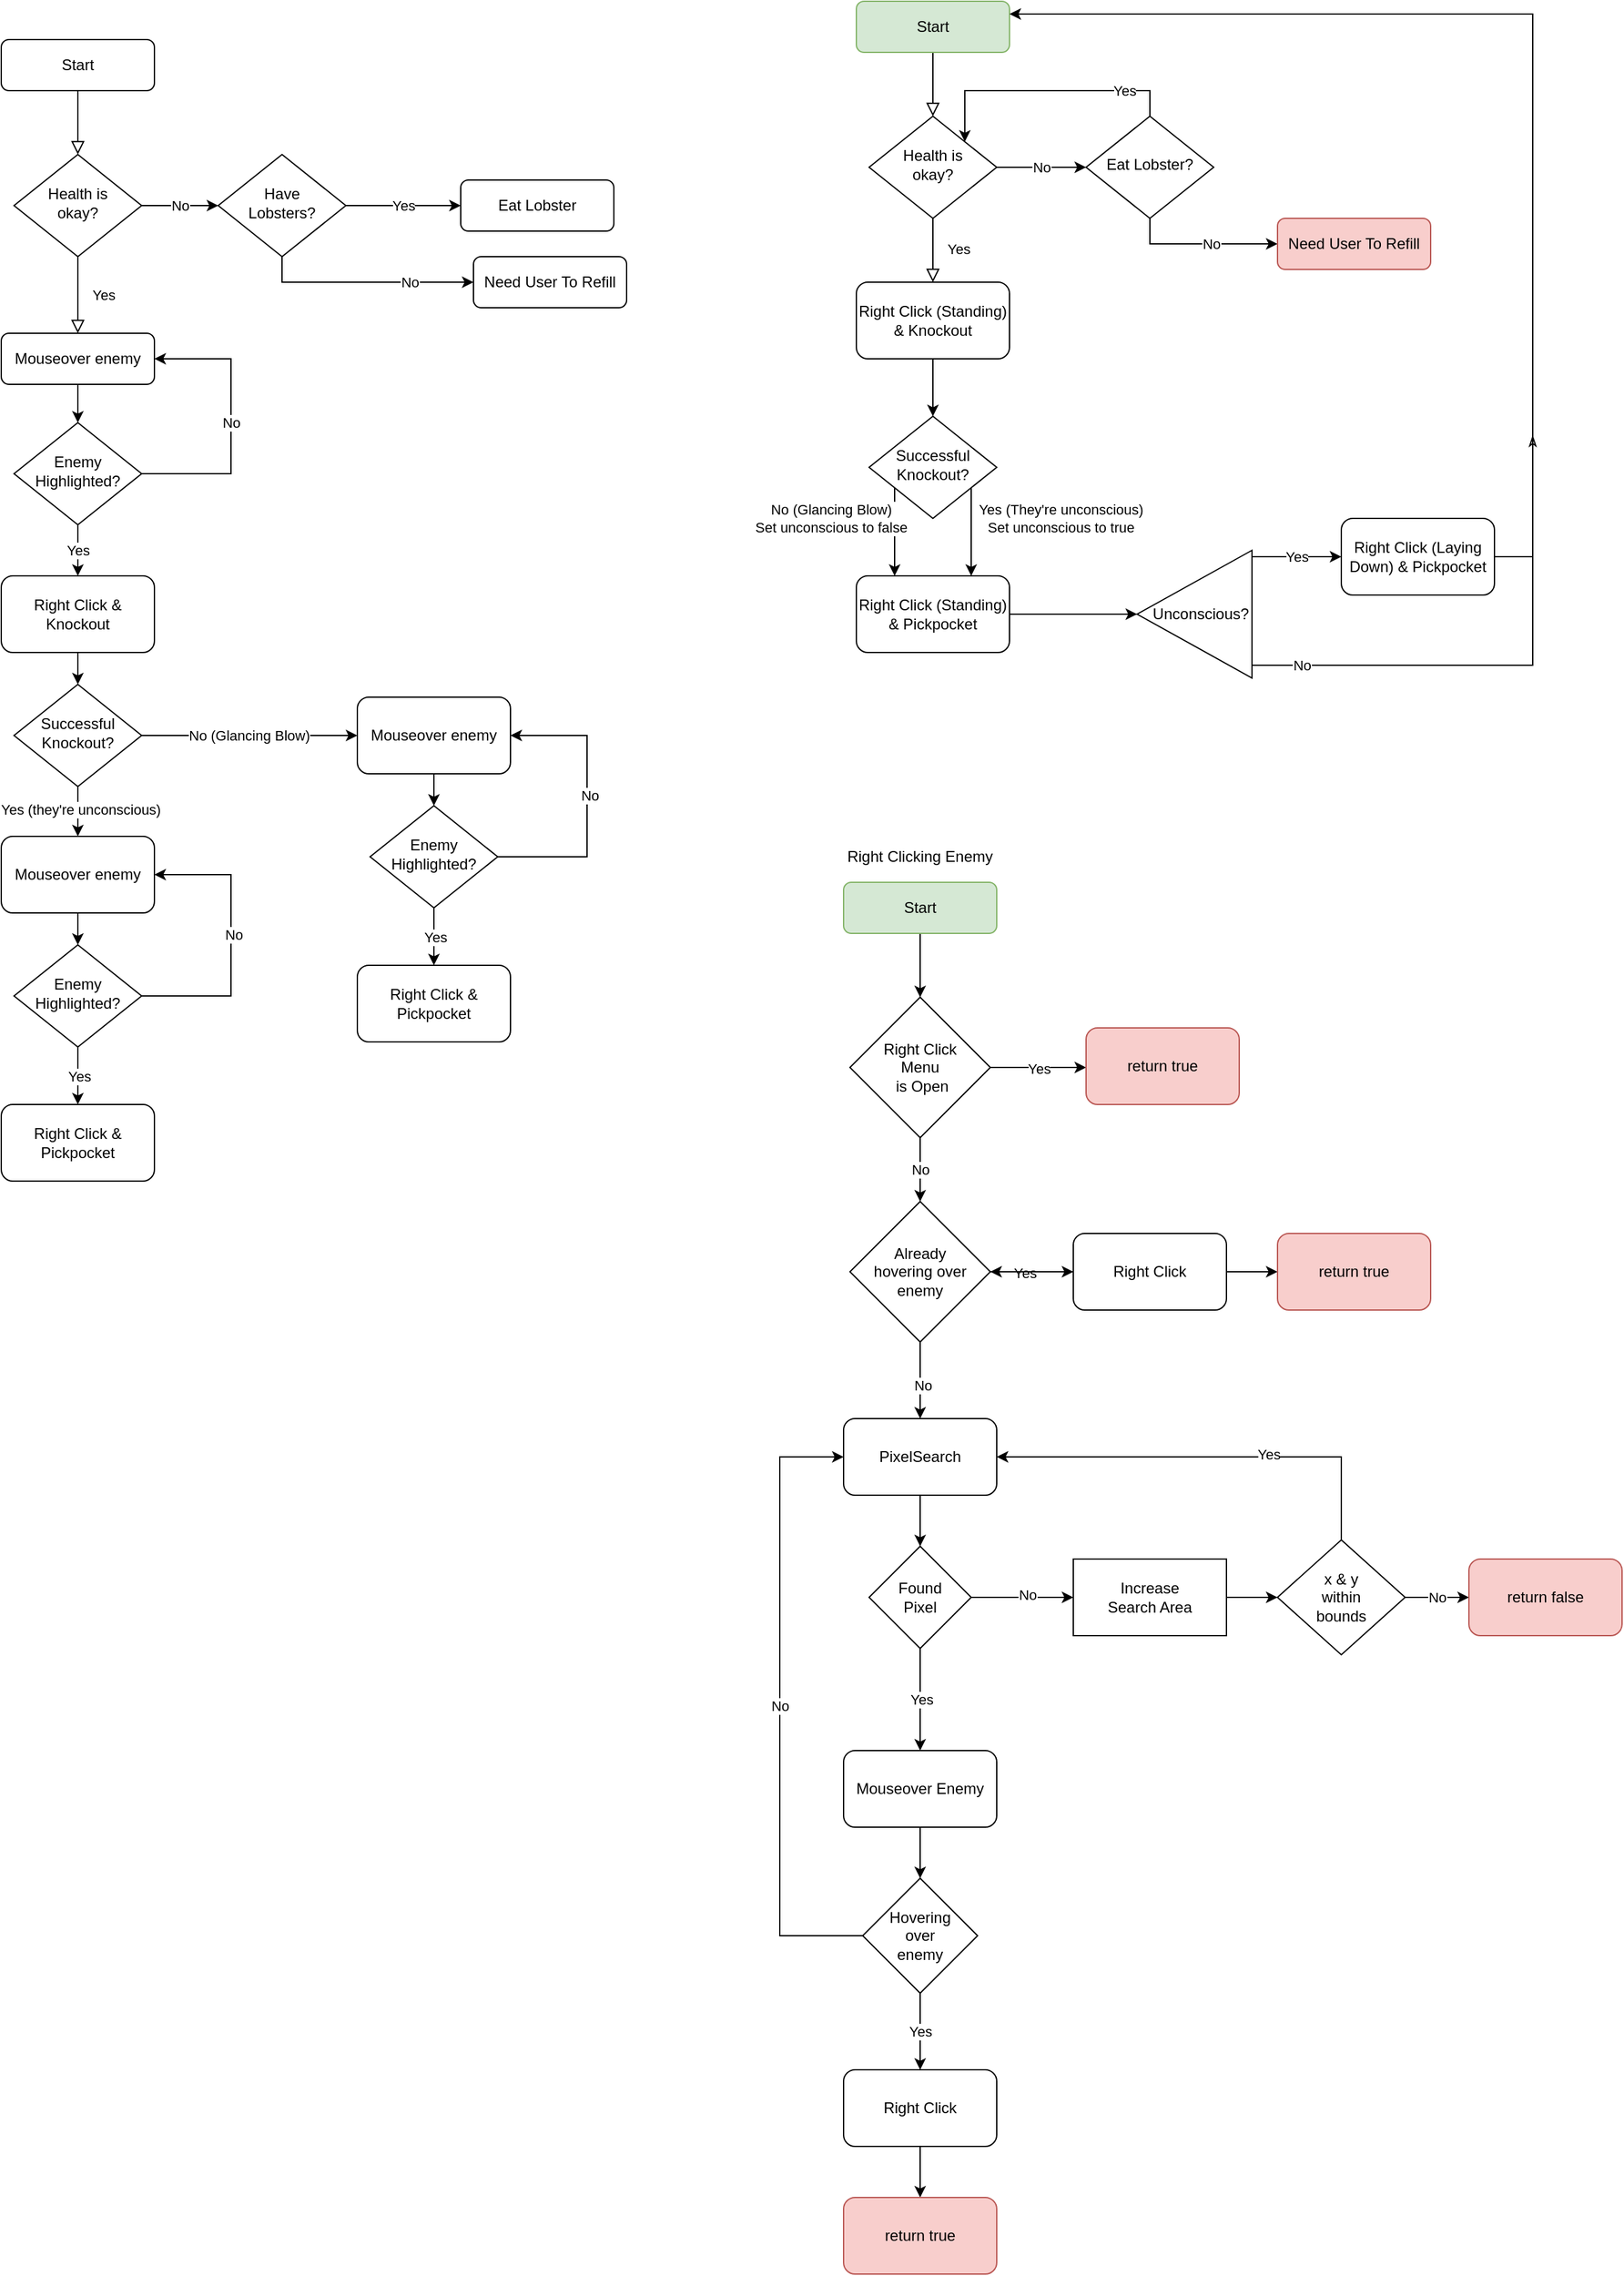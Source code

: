 <mxfile version="21.6.5" type="device">
  <diagram id="C5RBs43oDa-KdzZeNtuy" name="Page-1">
    <mxGraphModel dx="610" dy="468" grid="1" gridSize="10" guides="1" tooltips="1" connect="1" arrows="1" fold="1" page="1" pageScale="1" pageWidth="827" pageHeight="1169" math="0" shadow="0">
      <root>
        <mxCell id="WIyWlLk6GJQsqaUBKTNV-0" />
        <mxCell id="WIyWlLk6GJQsqaUBKTNV-1" parent="WIyWlLk6GJQsqaUBKTNV-0" />
        <mxCell id="WIyWlLk6GJQsqaUBKTNV-2" value="" style="rounded=0;html=1;jettySize=auto;orthogonalLoop=1;fontSize=11;endArrow=block;endFill=0;endSize=8;strokeWidth=1;shadow=0;labelBackgroundColor=none;edgeStyle=orthogonalEdgeStyle;" parent="WIyWlLk6GJQsqaUBKTNV-1" source="WIyWlLk6GJQsqaUBKTNV-3" target="WIyWlLk6GJQsqaUBKTNV-6" edge="1">
          <mxGeometry relative="1" as="geometry" />
        </mxCell>
        <mxCell id="WIyWlLk6GJQsqaUBKTNV-3" value="Start" style="rounded=1;whiteSpace=wrap;html=1;fontSize=12;glass=0;strokeWidth=1;shadow=0;" parent="WIyWlLk6GJQsqaUBKTNV-1" vertex="1">
          <mxGeometry x="160" y="80" width="120" height="40" as="geometry" />
        </mxCell>
        <mxCell id="WIyWlLk6GJQsqaUBKTNV-4" value="Yes" style="rounded=0;html=1;jettySize=auto;orthogonalLoop=1;fontSize=11;endArrow=block;endFill=0;endSize=8;strokeWidth=1;shadow=0;labelBackgroundColor=none;edgeStyle=orthogonalEdgeStyle;" parent="WIyWlLk6GJQsqaUBKTNV-1" source="WIyWlLk6GJQsqaUBKTNV-6" target="0OU8B9zWDfa5xu7DXZj7-6" edge="1">
          <mxGeometry y="20" relative="1" as="geometry">
            <mxPoint as="offset" />
            <mxPoint x="220" y="290" as="targetPoint" />
          </mxGeometry>
        </mxCell>
        <mxCell id="0OU8B9zWDfa5xu7DXZj7-1" value="No" style="edgeStyle=orthogonalEdgeStyle;rounded=0;orthogonalLoop=1;jettySize=auto;html=1;entryX=0;entryY=0.5;entryDx=0;entryDy=0;" edge="1" parent="WIyWlLk6GJQsqaUBKTNV-1" source="WIyWlLk6GJQsqaUBKTNV-6" target="0OU8B9zWDfa5xu7DXZj7-0">
          <mxGeometry relative="1" as="geometry" />
        </mxCell>
        <mxCell id="WIyWlLk6GJQsqaUBKTNV-6" value="Health is&lt;br&gt;okay?" style="rhombus;whiteSpace=wrap;html=1;shadow=0;fontFamily=Helvetica;fontSize=12;align=center;strokeWidth=1;spacing=6;spacingTop=-4;" parent="WIyWlLk6GJQsqaUBKTNV-1" vertex="1">
          <mxGeometry x="170" y="170" width="100" height="80" as="geometry" />
        </mxCell>
        <mxCell id="WIyWlLk6GJQsqaUBKTNV-7" value="Eat Lobster" style="rounded=1;whiteSpace=wrap;html=1;fontSize=12;glass=0;strokeWidth=1;shadow=0;" parent="WIyWlLk6GJQsqaUBKTNV-1" vertex="1">
          <mxGeometry x="520" y="190" width="120" height="40" as="geometry" />
        </mxCell>
        <mxCell id="0OU8B9zWDfa5xu7DXZj7-2" value="Yes" style="edgeStyle=orthogonalEdgeStyle;rounded=0;orthogonalLoop=1;jettySize=auto;html=1;" edge="1" parent="WIyWlLk6GJQsqaUBKTNV-1" source="0OU8B9zWDfa5xu7DXZj7-0" target="WIyWlLk6GJQsqaUBKTNV-7">
          <mxGeometry relative="1" as="geometry">
            <Array as="points" />
          </mxGeometry>
        </mxCell>
        <mxCell id="0OU8B9zWDfa5xu7DXZj7-3" style="edgeStyle=orthogonalEdgeStyle;rounded=0;orthogonalLoop=1;jettySize=auto;html=1;exitX=0.5;exitY=1;exitDx=0;exitDy=0;" edge="1" parent="WIyWlLk6GJQsqaUBKTNV-1" source="0OU8B9zWDfa5xu7DXZj7-0" target="0OU8B9zWDfa5xu7DXZj7-4">
          <mxGeometry relative="1" as="geometry">
            <mxPoint x="510" y="290" as="targetPoint" />
            <Array as="points">
              <mxPoint x="380" y="270" />
            </Array>
          </mxGeometry>
        </mxCell>
        <mxCell id="0OU8B9zWDfa5xu7DXZj7-5" value="No" style="edgeLabel;html=1;align=center;verticalAlign=middle;resizable=0;points=[];" vertex="1" connectable="0" parent="0OU8B9zWDfa5xu7DXZj7-3">
          <mxGeometry x="0.245" y="-2" relative="1" as="geometry">
            <mxPoint x="14" y="-2" as="offset" />
          </mxGeometry>
        </mxCell>
        <mxCell id="0OU8B9zWDfa5xu7DXZj7-0" value="Have&lt;br&gt;Lobsters?" style="rhombus;whiteSpace=wrap;html=1;shadow=0;fontFamily=Helvetica;fontSize=12;align=center;strokeWidth=1;spacing=6;spacingTop=-4;" vertex="1" parent="WIyWlLk6GJQsqaUBKTNV-1">
          <mxGeometry x="330" y="170" width="100" height="80" as="geometry" />
        </mxCell>
        <mxCell id="0OU8B9zWDfa5xu7DXZj7-4" value="Need User To Refill" style="rounded=1;whiteSpace=wrap;html=1;fontSize=12;glass=0;strokeWidth=1;shadow=0;" vertex="1" parent="WIyWlLk6GJQsqaUBKTNV-1">
          <mxGeometry x="530" y="250" width="120" height="40" as="geometry" />
        </mxCell>
        <mxCell id="0OU8B9zWDfa5xu7DXZj7-7" style="edgeStyle=orthogonalEdgeStyle;rounded=0;orthogonalLoop=1;jettySize=auto;html=1;exitX=0.5;exitY=1;exitDx=0;exitDy=0;" edge="1" parent="WIyWlLk6GJQsqaUBKTNV-1" source="0OU8B9zWDfa5xu7DXZj7-6">
          <mxGeometry relative="1" as="geometry">
            <mxPoint x="220" y="380" as="targetPoint" />
          </mxGeometry>
        </mxCell>
        <mxCell id="0OU8B9zWDfa5xu7DXZj7-6" value="Mouseover enemy" style="rounded=1;whiteSpace=wrap;html=1;fontSize=12;glass=0;strokeWidth=1;shadow=0;" vertex="1" parent="WIyWlLk6GJQsqaUBKTNV-1">
          <mxGeometry x="160" y="310" width="120" height="40" as="geometry" />
        </mxCell>
        <mxCell id="0OU8B9zWDfa5xu7DXZj7-10" value="No" style="edgeStyle=orthogonalEdgeStyle;rounded=0;orthogonalLoop=1;jettySize=auto;html=1;entryX=1;entryY=0.5;entryDx=0;entryDy=0;" edge="1" parent="WIyWlLk6GJQsqaUBKTNV-1" source="0OU8B9zWDfa5xu7DXZj7-8" target="0OU8B9zWDfa5xu7DXZj7-6">
          <mxGeometry relative="1" as="geometry">
            <mxPoint x="330" y="420" as="targetPoint" />
            <Array as="points">
              <mxPoint x="340" y="420" />
              <mxPoint x="340" y="330" />
            </Array>
          </mxGeometry>
        </mxCell>
        <mxCell id="0OU8B9zWDfa5xu7DXZj7-11" value="Yes" style="edgeStyle=orthogonalEdgeStyle;rounded=0;orthogonalLoop=1;jettySize=auto;html=1;exitX=0.5;exitY=1;exitDx=0;exitDy=0;" edge="1" parent="WIyWlLk6GJQsqaUBKTNV-1" source="0OU8B9zWDfa5xu7DXZj7-8" target="0OU8B9zWDfa5xu7DXZj7-12">
          <mxGeometry relative="1" as="geometry">
            <mxPoint x="220" y="500" as="targetPoint" />
          </mxGeometry>
        </mxCell>
        <mxCell id="0OU8B9zWDfa5xu7DXZj7-8" value="Enemy Highlighted?" style="rhombus;whiteSpace=wrap;html=1;shadow=0;fontFamily=Helvetica;fontSize=12;align=center;strokeWidth=1;spacing=6;spacingTop=-4;" vertex="1" parent="WIyWlLk6GJQsqaUBKTNV-1">
          <mxGeometry x="170" y="380" width="100" height="80" as="geometry" />
        </mxCell>
        <mxCell id="0OU8B9zWDfa5xu7DXZj7-13" value="" style="edgeStyle=orthogonalEdgeStyle;rounded=0;orthogonalLoop=1;jettySize=auto;html=1;" edge="1" parent="WIyWlLk6GJQsqaUBKTNV-1" source="0OU8B9zWDfa5xu7DXZj7-12" target="0OU8B9zWDfa5xu7DXZj7-31">
          <mxGeometry relative="1" as="geometry">
            <mxPoint x="220" y="630" as="targetPoint" />
          </mxGeometry>
        </mxCell>
        <mxCell id="0OU8B9zWDfa5xu7DXZj7-14" style="edgeStyle=orthogonalEdgeStyle;rounded=0;orthogonalLoop=1;jettySize=auto;html=1;" edge="1" parent="WIyWlLk6GJQsqaUBKTNV-1" source="0OU8B9zWDfa5xu7DXZj7-31" target="0OU8B9zWDfa5xu7DXZj7-16">
          <mxGeometry relative="1" as="geometry">
            <mxPoint x="440" y="530" as="targetPoint" />
          </mxGeometry>
        </mxCell>
        <mxCell id="0OU8B9zWDfa5xu7DXZj7-15" value="No (Glancing Blow)" style="edgeLabel;html=1;align=center;verticalAlign=middle;resizable=0;points=[];" vertex="1" connectable="0" parent="0OU8B9zWDfa5xu7DXZj7-14">
          <mxGeometry x="-0.114" relative="1" as="geometry">
            <mxPoint x="9" as="offset" />
          </mxGeometry>
        </mxCell>
        <mxCell id="0OU8B9zWDfa5xu7DXZj7-12" value="Right Click &amp;amp; Knockout" style="rounded=1;whiteSpace=wrap;html=1;" vertex="1" parent="WIyWlLk6GJQsqaUBKTNV-1">
          <mxGeometry x="160" y="500" width="120" height="60" as="geometry" />
        </mxCell>
        <mxCell id="0OU8B9zWDfa5xu7DXZj7-19" value="" style="edgeStyle=orthogonalEdgeStyle;rounded=0;orthogonalLoop=1;jettySize=auto;html=1;" edge="1" parent="WIyWlLk6GJQsqaUBKTNV-1" source="0OU8B9zWDfa5xu7DXZj7-16" target="0OU8B9zWDfa5xu7DXZj7-18">
          <mxGeometry relative="1" as="geometry" />
        </mxCell>
        <mxCell id="0OU8B9zWDfa5xu7DXZj7-16" value="Mouseover enemy" style="rounded=1;whiteSpace=wrap;html=1;" vertex="1" parent="WIyWlLk6GJQsqaUBKTNV-1">
          <mxGeometry x="439" y="595" width="120" height="60" as="geometry" />
        </mxCell>
        <mxCell id="0OU8B9zWDfa5xu7DXZj7-20" style="edgeStyle=orthogonalEdgeStyle;rounded=0;orthogonalLoop=1;jettySize=auto;html=1;entryX=1;entryY=0.5;entryDx=0;entryDy=0;" edge="1" parent="WIyWlLk6GJQsqaUBKTNV-1" source="0OU8B9zWDfa5xu7DXZj7-18" target="0OU8B9zWDfa5xu7DXZj7-16">
          <mxGeometry relative="1" as="geometry">
            <Array as="points">
              <mxPoint x="619" y="720" />
              <mxPoint x="619" y="625" />
            </Array>
          </mxGeometry>
        </mxCell>
        <mxCell id="0OU8B9zWDfa5xu7DXZj7-21" value="No" style="edgeLabel;html=1;align=center;verticalAlign=middle;resizable=0;points=[];" vertex="1" connectable="0" parent="0OU8B9zWDfa5xu7DXZj7-20">
          <mxGeometry x="0.051" y="-2" relative="1" as="geometry">
            <mxPoint as="offset" />
          </mxGeometry>
        </mxCell>
        <mxCell id="0OU8B9zWDfa5xu7DXZj7-22" value="Yes" style="edgeStyle=orthogonalEdgeStyle;rounded=0;orthogonalLoop=1;jettySize=auto;html=1;" edge="1" parent="WIyWlLk6GJQsqaUBKTNV-1" source="0OU8B9zWDfa5xu7DXZj7-18">
          <mxGeometry relative="1" as="geometry">
            <mxPoint x="499" y="805" as="targetPoint" />
          </mxGeometry>
        </mxCell>
        <mxCell id="0OU8B9zWDfa5xu7DXZj7-18" value="Enemy Highlighted?" style="rhombus;whiteSpace=wrap;html=1;shadow=0;fontFamily=Helvetica;fontSize=12;align=center;strokeWidth=1;spacing=6;spacingTop=-4;" vertex="1" parent="WIyWlLk6GJQsqaUBKTNV-1">
          <mxGeometry x="449" y="680" width="100" height="80" as="geometry" />
        </mxCell>
        <mxCell id="0OU8B9zWDfa5xu7DXZj7-23" value="Right Click &amp;amp; Pickpocket" style="rounded=1;whiteSpace=wrap;html=1;" vertex="1" parent="WIyWlLk6GJQsqaUBKTNV-1">
          <mxGeometry x="439" y="805" width="120" height="60" as="geometry" />
        </mxCell>
        <mxCell id="0OU8B9zWDfa5xu7DXZj7-24" value="" style="edgeStyle=orthogonalEdgeStyle;rounded=0;orthogonalLoop=1;jettySize=auto;html=1;" edge="1" parent="WIyWlLk6GJQsqaUBKTNV-1" source="0OU8B9zWDfa5xu7DXZj7-25" target="0OU8B9zWDfa5xu7DXZj7-29">
          <mxGeometry relative="1" as="geometry" />
        </mxCell>
        <mxCell id="0OU8B9zWDfa5xu7DXZj7-25" value="Mouseover enemy" style="rounded=1;whiteSpace=wrap;html=1;" vertex="1" parent="WIyWlLk6GJQsqaUBKTNV-1">
          <mxGeometry x="160" y="704" width="120" height="60" as="geometry" />
        </mxCell>
        <mxCell id="0OU8B9zWDfa5xu7DXZj7-26" style="edgeStyle=orthogonalEdgeStyle;rounded=0;orthogonalLoop=1;jettySize=auto;html=1;entryX=1;entryY=0.5;entryDx=0;entryDy=0;" edge="1" parent="WIyWlLk6GJQsqaUBKTNV-1" source="0OU8B9zWDfa5xu7DXZj7-29" target="0OU8B9zWDfa5xu7DXZj7-25">
          <mxGeometry relative="1" as="geometry">
            <Array as="points">
              <mxPoint x="340" y="829" />
              <mxPoint x="340" y="734" />
            </Array>
          </mxGeometry>
        </mxCell>
        <mxCell id="0OU8B9zWDfa5xu7DXZj7-27" value="No" style="edgeLabel;html=1;align=center;verticalAlign=middle;resizable=0;points=[];" vertex="1" connectable="0" parent="0OU8B9zWDfa5xu7DXZj7-26">
          <mxGeometry x="0.051" y="-2" relative="1" as="geometry">
            <mxPoint as="offset" />
          </mxGeometry>
        </mxCell>
        <mxCell id="0OU8B9zWDfa5xu7DXZj7-28" value="Yes" style="edgeStyle=orthogonalEdgeStyle;rounded=0;orthogonalLoop=1;jettySize=auto;html=1;" edge="1" parent="WIyWlLk6GJQsqaUBKTNV-1" source="0OU8B9zWDfa5xu7DXZj7-29">
          <mxGeometry relative="1" as="geometry">
            <mxPoint x="220" y="914" as="targetPoint" />
          </mxGeometry>
        </mxCell>
        <mxCell id="0OU8B9zWDfa5xu7DXZj7-29" value="Enemy Highlighted?" style="rhombus;whiteSpace=wrap;html=1;shadow=0;fontFamily=Helvetica;fontSize=12;align=center;strokeWidth=1;spacing=6;spacingTop=-4;" vertex="1" parent="WIyWlLk6GJQsqaUBKTNV-1">
          <mxGeometry x="170" y="789" width="100" height="80" as="geometry" />
        </mxCell>
        <mxCell id="0OU8B9zWDfa5xu7DXZj7-30" value="Right Click &amp;amp; Pickpocket" style="rounded=1;whiteSpace=wrap;html=1;" vertex="1" parent="WIyWlLk6GJQsqaUBKTNV-1">
          <mxGeometry x="160" y="914" width="120" height="60" as="geometry" />
        </mxCell>
        <mxCell id="0OU8B9zWDfa5xu7DXZj7-32" style="edgeStyle=orthogonalEdgeStyle;rounded=0;orthogonalLoop=1;jettySize=auto;html=1;" edge="1" parent="WIyWlLk6GJQsqaUBKTNV-1" source="0OU8B9zWDfa5xu7DXZj7-31" target="0OU8B9zWDfa5xu7DXZj7-25">
          <mxGeometry relative="1" as="geometry">
            <mxPoint x="220" y="700" as="targetPoint" />
          </mxGeometry>
        </mxCell>
        <mxCell id="0OU8B9zWDfa5xu7DXZj7-33" value="Yes (they&#39;re unconscious)" style="edgeLabel;html=1;align=center;verticalAlign=middle;resizable=0;points=[];" vertex="1" connectable="0" parent="0OU8B9zWDfa5xu7DXZj7-32">
          <mxGeometry x="-0.112" y="2" relative="1" as="geometry">
            <mxPoint as="offset" />
          </mxGeometry>
        </mxCell>
        <mxCell id="0OU8B9zWDfa5xu7DXZj7-31" value="Successful Knockout?" style="rhombus;whiteSpace=wrap;html=1;shadow=0;fontFamily=Helvetica;fontSize=12;align=center;strokeWidth=1;spacing=6;spacingTop=-4;" vertex="1" parent="WIyWlLk6GJQsqaUBKTNV-1">
          <mxGeometry x="170" y="585" width="100" height="80" as="geometry" />
        </mxCell>
        <mxCell id="0OU8B9zWDfa5xu7DXZj7-34" value="" style="rounded=0;html=1;jettySize=auto;orthogonalLoop=1;fontSize=11;endArrow=block;endFill=0;endSize=8;strokeWidth=1;shadow=0;labelBackgroundColor=none;edgeStyle=orthogonalEdgeStyle;" edge="1" parent="WIyWlLk6GJQsqaUBKTNV-1" source="0OU8B9zWDfa5xu7DXZj7-35" target="0OU8B9zWDfa5xu7DXZj7-38">
          <mxGeometry relative="1" as="geometry" />
        </mxCell>
        <mxCell id="0OU8B9zWDfa5xu7DXZj7-35" value="Start" style="rounded=1;whiteSpace=wrap;html=1;fontSize=12;glass=0;strokeWidth=1;shadow=0;fillColor=#d5e8d4;strokeColor=#82b366;" vertex="1" parent="WIyWlLk6GJQsqaUBKTNV-1">
          <mxGeometry x="830" y="50" width="120" height="40" as="geometry" />
        </mxCell>
        <mxCell id="0OU8B9zWDfa5xu7DXZj7-36" value="Yes" style="rounded=0;html=1;jettySize=auto;orthogonalLoop=1;fontSize=11;endArrow=block;endFill=0;endSize=8;strokeWidth=1;shadow=0;labelBackgroundColor=none;edgeStyle=orthogonalEdgeStyle;" edge="1" parent="WIyWlLk6GJQsqaUBKTNV-1" source="0OU8B9zWDfa5xu7DXZj7-38" target="0OU8B9zWDfa5xu7DXZj7-53">
          <mxGeometry x="-0.04" y="20" relative="1" as="geometry">
            <mxPoint as="offset" />
            <mxPoint x="890" y="280" as="targetPoint" />
          </mxGeometry>
        </mxCell>
        <mxCell id="0OU8B9zWDfa5xu7DXZj7-37" value="No" style="edgeStyle=orthogonalEdgeStyle;rounded=0;orthogonalLoop=1;jettySize=auto;html=1;entryX=0;entryY=0.5;entryDx=0;entryDy=0;" edge="1" parent="WIyWlLk6GJQsqaUBKTNV-1" source="0OU8B9zWDfa5xu7DXZj7-38" target="0OU8B9zWDfa5xu7DXZj7-43">
          <mxGeometry relative="1" as="geometry" />
        </mxCell>
        <mxCell id="0OU8B9zWDfa5xu7DXZj7-38" value="Health is&lt;br&gt;okay?" style="rhombus;whiteSpace=wrap;html=1;shadow=0;fontFamily=Helvetica;fontSize=12;align=center;strokeWidth=1;spacing=6;spacingTop=-4;" vertex="1" parent="WIyWlLk6GJQsqaUBKTNV-1">
          <mxGeometry x="840" y="140" width="100" height="80" as="geometry" />
        </mxCell>
        <mxCell id="0OU8B9zWDfa5xu7DXZj7-40" value="Yes" style="edgeStyle=orthogonalEdgeStyle;rounded=0;orthogonalLoop=1;jettySize=auto;html=1;entryX=1;entryY=0;entryDx=0;entryDy=0;" edge="1" parent="WIyWlLk6GJQsqaUBKTNV-1" source="0OU8B9zWDfa5xu7DXZj7-43" target="0OU8B9zWDfa5xu7DXZj7-38">
          <mxGeometry x="-0.61" relative="1" as="geometry">
            <Array as="points">
              <mxPoint x="1060" y="120" />
              <mxPoint x="915" y="120" />
            </Array>
            <mxPoint x="1190" y="180" as="targetPoint" />
            <mxPoint as="offset" />
          </mxGeometry>
        </mxCell>
        <mxCell id="0OU8B9zWDfa5xu7DXZj7-41" style="edgeStyle=orthogonalEdgeStyle;rounded=0;orthogonalLoop=1;jettySize=auto;html=1;exitX=0.5;exitY=1;exitDx=0;exitDy=0;" edge="1" parent="WIyWlLk6GJQsqaUBKTNV-1" source="0OU8B9zWDfa5xu7DXZj7-43" target="0OU8B9zWDfa5xu7DXZj7-44">
          <mxGeometry relative="1" as="geometry">
            <mxPoint x="1180" y="260" as="targetPoint" />
            <Array as="points">
              <mxPoint x="1060" y="240" />
            </Array>
          </mxGeometry>
        </mxCell>
        <mxCell id="0OU8B9zWDfa5xu7DXZj7-42" value="No" style="edgeLabel;html=1;align=center;verticalAlign=middle;resizable=0;points=[];" vertex="1" connectable="0" parent="0OU8B9zWDfa5xu7DXZj7-41">
          <mxGeometry x="0.245" y="-2" relative="1" as="geometry">
            <mxPoint x="-7" y="-2" as="offset" />
          </mxGeometry>
        </mxCell>
        <mxCell id="0OU8B9zWDfa5xu7DXZj7-43" value="Eat Lobster?" style="rhombus;whiteSpace=wrap;html=1;shadow=0;fontFamily=Helvetica;fontSize=12;align=center;strokeWidth=1;spacing=6;spacingTop=-4;" vertex="1" parent="WIyWlLk6GJQsqaUBKTNV-1">
          <mxGeometry x="1010" y="140" width="100" height="80" as="geometry" />
        </mxCell>
        <mxCell id="0OU8B9zWDfa5xu7DXZj7-44" value="Need User To Refill" style="rounded=1;whiteSpace=wrap;html=1;fontSize=12;glass=0;strokeWidth=1;shadow=0;fillColor=#f8cecc;strokeColor=#b85450;" vertex="1" parent="WIyWlLk6GJQsqaUBKTNV-1">
          <mxGeometry x="1160" y="220" width="120" height="40" as="geometry" />
        </mxCell>
        <mxCell id="0OU8B9zWDfa5xu7DXZj7-50" value="" style="edgeStyle=orthogonalEdgeStyle;rounded=0;orthogonalLoop=1;jettySize=auto;html=1;" edge="1" parent="WIyWlLk6GJQsqaUBKTNV-1" source="0OU8B9zWDfa5xu7DXZj7-53" target="0OU8B9zWDfa5xu7DXZj7-70">
          <mxGeometry relative="1" as="geometry">
            <mxPoint x="890" y="600" as="targetPoint" />
          </mxGeometry>
        </mxCell>
        <mxCell id="0OU8B9zWDfa5xu7DXZj7-51" style="edgeStyle=orthogonalEdgeStyle;rounded=0;orthogonalLoop=1;jettySize=auto;html=1;" edge="1" parent="WIyWlLk6GJQsqaUBKTNV-1" source="0OU8B9zWDfa5xu7DXZj7-70" target="0OU8B9zWDfa5xu7DXZj7-67">
          <mxGeometry relative="1" as="geometry">
            <mxPoint x="1109.0" y="415" as="targetPoint" />
            <Array as="points">
              <mxPoint x="860" y="480" />
              <mxPoint x="860" y="480" />
            </Array>
          </mxGeometry>
        </mxCell>
        <mxCell id="0OU8B9zWDfa5xu7DXZj7-52" value="No (Glancing Blow)&lt;br&gt;Set unconscious to false" style="edgeLabel;html=1;align=center;verticalAlign=middle;resizable=0;points=[];" vertex="1" connectable="0" parent="0OU8B9zWDfa5xu7DXZj7-51">
          <mxGeometry x="-0.114" relative="1" as="geometry">
            <mxPoint x="-50" y="-7" as="offset" />
          </mxGeometry>
        </mxCell>
        <mxCell id="0OU8B9zWDfa5xu7DXZj7-53" value="Right Click (Standing) &amp;amp; Knockout" style="rounded=1;whiteSpace=wrap;html=1;" vertex="1" parent="WIyWlLk6GJQsqaUBKTNV-1">
          <mxGeometry x="830" y="270" width="120" height="60" as="geometry" />
        </mxCell>
        <mxCell id="0OU8B9zWDfa5xu7DXZj7-75" style="edgeStyle=orthogonalEdgeStyle;rounded=0;orthogonalLoop=1;jettySize=auto;html=1;" edge="1" parent="WIyWlLk6GJQsqaUBKTNV-1" source="0OU8B9zWDfa5xu7DXZj7-67" target="0OU8B9zWDfa5xu7DXZj7-120">
          <mxGeometry relative="1" as="geometry">
            <mxPoint x="890" y="610" as="targetPoint" />
          </mxGeometry>
        </mxCell>
        <mxCell id="0OU8B9zWDfa5xu7DXZj7-67" value="Right Click (Standing) &amp;amp; Pickpocket" style="rounded=1;whiteSpace=wrap;html=1;" vertex="1" parent="WIyWlLk6GJQsqaUBKTNV-1">
          <mxGeometry x="830" y="500" width="120" height="60" as="geometry" />
        </mxCell>
        <mxCell id="0OU8B9zWDfa5xu7DXZj7-68" style="edgeStyle=orthogonalEdgeStyle;rounded=0;orthogonalLoop=1;jettySize=auto;html=1;" edge="1" parent="WIyWlLk6GJQsqaUBKTNV-1" source="0OU8B9zWDfa5xu7DXZj7-70" target="0OU8B9zWDfa5xu7DXZj7-67">
          <mxGeometry relative="1" as="geometry">
            <mxPoint x="890" y="494" as="targetPoint" />
            <Array as="points">
              <mxPoint x="920" y="480" />
              <mxPoint x="920" y="480" />
            </Array>
          </mxGeometry>
        </mxCell>
        <mxCell id="0OU8B9zWDfa5xu7DXZj7-73" value="Yes (They&#39;re unconscious)&lt;br&gt;Set unconscious to true" style="edgeLabel;html=1;align=center;verticalAlign=middle;resizable=0;points=[];" vertex="1" connectable="0" parent="0OU8B9zWDfa5xu7DXZj7-68">
          <mxGeometry x="0.059" y="-2" relative="1" as="geometry">
            <mxPoint x="72" y="-13" as="offset" />
          </mxGeometry>
        </mxCell>
        <mxCell id="0OU8B9zWDfa5xu7DXZj7-70" value="Successful Knockout?" style="rhombus;whiteSpace=wrap;html=1;shadow=0;fontFamily=Helvetica;fontSize=12;align=center;strokeWidth=1;spacing=6;spacingTop=-4;" vertex="1" parent="WIyWlLk6GJQsqaUBKTNV-1">
          <mxGeometry x="840" y="375" width="100" height="80" as="geometry" />
        </mxCell>
        <mxCell id="0OU8B9zWDfa5xu7DXZj7-78" style="edgeStyle=orthogonalEdgeStyle;rounded=0;orthogonalLoop=1;jettySize=auto;html=1;entryX=1;entryY=0.25;entryDx=0;entryDy=0;" edge="1" parent="WIyWlLk6GJQsqaUBKTNV-1" source="0OU8B9zWDfa5xu7DXZj7-76" target="0OU8B9zWDfa5xu7DXZj7-35">
          <mxGeometry relative="1" as="geometry">
            <Array as="points">
              <mxPoint x="1360" y="485" />
              <mxPoint x="1360" y="60" />
            </Array>
          </mxGeometry>
        </mxCell>
        <mxCell id="0OU8B9zWDfa5xu7DXZj7-76" value="Right Click (Laying Down) &amp;amp; Pickpocket" style="rounded=1;whiteSpace=wrap;html=1;" vertex="1" parent="WIyWlLk6GJQsqaUBKTNV-1">
          <mxGeometry x="1210" y="455" width="120" height="60" as="geometry" />
        </mxCell>
        <mxCell id="0OU8B9zWDfa5xu7DXZj7-80" style="edgeStyle=orthogonalEdgeStyle;rounded=0;orthogonalLoop=1;jettySize=auto;html=1;" edge="1" parent="WIyWlLk6GJQsqaUBKTNV-1" source="0OU8B9zWDfa5xu7DXZj7-79">
          <mxGeometry relative="1" as="geometry">
            <mxPoint x="880" y="830" as="targetPoint" />
          </mxGeometry>
        </mxCell>
        <mxCell id="0OU8B9zWDfa5xu7DXZj7-79" value="Start" style="rounded=1;whiteSpace=wrap;html=1;fontSize=12;glass=0;strokeWidth=1;shadow=0;fillColor=#d5e8d4;strokeColor=#82b366;" vertex="1" parent="WIyWlLk6GJQsqaUBKTNV-1">
          <mxGeometry x="820" y="740" width="120" height="40" as="geometry" />
        </mxCell>
        <mxCell id="0OU8B9zWDfa5xu7DXZj7-82" style="edgeStyle=orthogonalEdgeStyle;rounded=0;orthogonalLoop=1;jettySize=auto;html=1;" edge="1" parent="WIyWlLk6GJQsqaUBKTNV-1" source="0OU8B9zWDfa5xu7DXZj7-81" target="0OU8B9zWDfa5xu7DXZj7-89">
          <mxGeometry relative="1" as="geometry">
            <mxPoint x="880" y="1150" as="targetPoint" />
          </mxGeometry>
        </mxCell>
        <mxCell id="0OU8B9zWDfa5xu7DXZj7-87" value="No" style="edgeLabel;html=1;align=center;verticalAlign=middle;resizable=0;points=[];" vertex="1" connectable="0" parent="0OU8B9zWDfa5xu7DXZj7-82">
          <mxGeometry x="0.125" y="2" relative="1" as="geometry">
            <mxPoint as="offset" />
          </mxGeometry>
        </mxCell>
        <mxCell id="0OU8B9zWDfa5xu7DXZj7-84" style="edgeStyle=orthogonalEdgeStyle;rounded=0;orthogonalLoop=1;jettySize=auto;html=1;" edge="1" parent="WIyWlLk6GJQsqaUBKTNV-1" source="0OU8B9zWDfa5xu7DXZj7-81" target="0OU8B9zWDfa5xu7DXZj7-85">
          <mxGeometry relative="1" as="geometry">
            <mxPoint x="1080" y="1045" as="targetPoint" />
          </mxGeometry>
        </mxCell>
        <mxCell id="0OU8B9zWDfa5xu7DXZj7-86" value="Yes" style="edgeLabel;html=1;align=center;verticalAlign=middle;resizable=0;points=[];" vertex="1" connectable="0" parent="0OU8B9zWDfa5xu7DXZj7-84">
          <mxGeometry x="-0.179" y="-1" relative="1" as="geometry">
            <mxPoint as="offset" />
          </mxGeometry>
        </mxCell>
        <mxCell id="0OU8B9zWDfa5xu7DXZj7-81" value="Already &lt;br&gt;hovering over enemy" style="rhombus;whiteSpace=wrap;html=1;" vertex="1" parent="WIyWlLk6GJQsqaUBKTNV-1">
          <mxGeometry x="825" y="990" width="110" height="110" as="geometry" />
        </mxCell>
        <mxCell id="0OU8B9zWDfa5xu7DXZj7-83" value="Right Clicking Enemy" style="text;html=1;strokeColor=none;fillColor=none;align=center;verticalAlign=middle;whiteSpace=wrap;rounded=0;" vertex="1" parent="WIyWlLk6GJQsqaUBKTNV-1">
          <mxGeometry x="810" y="710" width="140" height="20" as="geometry" />
        </mxCell>
        <mxCell id="0OU8B9zWDfa5xu7DXZj7-94" style="edgeStyle=orthogonalEdgeStyle;rounded=0;orthogonalLoop=1;jettySize=auto;html=1;" edge="1" parent="WIyWlLk6GJQsqaUBKTNV-1" source="0OU8B9zWDfa5xu7DXZj7-85" target="0OU8B9zWDfa5xu7DXZj7-95">
          <mxGeometry relative="1" as="geometry">
            <mxPoint x="1150" y="1045" as="targetPoint" />
          </mxGeometry>
        </mxCell>
        <mxCell id="0OU8B9zWDfa5xu7DXZj7-109" value="" style="edgeStyle=orthogonalEdgeStyle;rounded=0;orthogonalLoop=1;jettySize=auto;html=1;" edge="1" parent="WIyWlLk6GJQsqaUBKTNV-1" source="0OU8B9zWDfa5xu7DXZj7-85" target="0OU8B9zWDfa5xu7DXZj7-81">
          <mxGeometry relative="1" as="geometry" />
        </mxCell>
        <mxCell id="0OU8B9zWDfa5xu7DXZj7-85" value="Right Click" style="rounded=1;whiteSpace=wrap;html=1;" vertex="1" parent="WIyWlLk6GJQsqaUBKTNV-1">
          <mxGeometry x="1000" y="1015" width="120" height="60" as="geometry" />
        </mxCell>
        <mxCell id="0OU8B9zWDfa5xu7DXZj7-97" style="edgeStyle=orthogonalEdgeStyle;rounded=0;orthogonalLoop=1;jettySize=auto;html=1;" edge="1" parent="WIyWlLk6GJQsqaUBKTNV-1" source="0OU8B9zWDfa5xu7DXZj7-89" target="0OU8B9zWDfa5xu7DXZj7-98">
          <mxGeometry relative="1" as="geometry">
            <mxPoint x="880" y="1270" as="targetPoint" />
          </mxGeometry>
        </mxCell>
        <mxCell id="0OU8B9zWDfa5xu7DXZj7-89" value="PixelSearch" style="rounded=1;whiteSpace=wrap;html=1;" vertex="1" parent="WIyWlLk6GJQsqaUBKTNV-1">
          <mxGeometry x="820" y="1160" width="120" height="60" as="geometry" />
        </mxCell>
        <mxCell id="0OU8B9zWDfa5xu7DXZj7-91" value="No" style="edgeStyle=orthogonalEdgeStyle;rounded=0;orthogonalLoop=1;jettySize=auto;html=1;exitX=0.5;exitY=1;exitDx=0;exitDy=0;" edge="1" parent="WIyWlLk6GJQsqaUBKTNV-1" source="0OU8B9zWDfa5xu7DXZj7-90" target="0OU8B9zWDfa5xu7DXZj7-81">
          <mxGeometry relative="1" as="geometry" />
        </mxCell>
        <mxCell id="0OU8B9zWDfa5xu7DXZj7-92" value="Yes" style="edgeStyle=orthogonalEdgeStyle;rounded=0;orthogonalLoop=1;jettySize=auto;html=1;exitX=1;exitY=0.5;exitDx=0;exitDy=0;" edge="1" parent="WIyWlLk6GJQsqaUBKTNV-1" source="0OU8B9zWDfa5xu7DXZj7-90">
          <mxGeometry relative="1" as="geometry">
            <mxPoint x="1010" y="885" as="targetPoint" />
          </mxGeometry>
        </mxCell>
        <mxCell id="0OU8B9zWDfa5xu7DXZj7-90" value="Right Click &lt;br&gt;Menu&lt;br&gt;&amp;nbsp;is Open" style="rhombus;whiteSpace=wrap;html=1;" vertex="1" parent="WIyWlLk6GJQsqaUBKTNV-1">
          <mxGeometry x="825" y="830" width="110" height="110" as="geometry" />
        </mxCell>
        <mxCell id="0OU8B9zWDfa5xu7DXZj7-95" value="return true" style="rounded=1;whiteSpace=wrap;html=1;fillColor=#f8cecc;strokeColor=#b85450;" vertex="1" parent="WIyWlLk6GJQsqaUBKTNV-1">
          <mxGeometry x="1160" y="1015" width="120" height="60" as="geometry" />
        </mxCell>
        <mxCell id="0OU8B9zWDfa5xu7DXZj7-96" value="return true" style="rounded=1;whiteSpace=wrap;html=1;fillColor=#f8cecc;strokeColor=#b85450;" vertex="1" parent="WIyWlLk6GJQsqaUBKTNV-1">
          <mxGeometry x="1010" y="854" width="120" height="60" as="geometry" />
        </mxCell>
        <mxCell id="0OU8B9zWDfa5xu7DXZj7-99" value="Yes" style="edgeStyle=orthogonalEdgeStyle;rounded=0;orthogonalLoop=1;jettySize=auto;html=1;" edge="1" parent="WIyWlLk6GJQsqaUBKTNV-1" source="0OU8B9zWDfa5xu7DXZj7-98">
          <mxGeometry relative="1" as="geometry">
            <mxPoint x="880" y="1420" as="targetPoint" />
          </mxGeometry>
        </mxCell>
        <mxCell id="0OU8B9zWDfa5xu7DXZj7-100" style="edgeStyle=orthogonalEdgeStyle;rounded=0;orthogonalLoop=1;jettySize=auto;html=1;exitX=1;exitY=0.5;exitDx=0;exitDy=0;" edge="1" parent="WIyWlLk6GJQsqaUBKTNV-1" source="0OU8B9zWDfa5xu7DXZj7-98" target="0OU8B9zWDfa5xu7DXZj7-102">
          <mxGeometry relative="1" as="geometry">
            <mxPoint x="1000" y="1300" as="targetPoint" />
            <Array as="points">
              <mxPoint x="1000" y="1300" />
            </Array>
          </mxGeometry>
        </mxCell>
        <mxCell id="0OU8B9zWDfa5xu7DXZj7-101" value="No" style="edgeLabel;html=1;align=center;verticalAlign=middle;resizable=0;points=[];" vertex="1" connectable="0" parent="0OU8B9zWDfa5xu7DXZj7-100">
          <mxGeometry x="0.098" y="2" relative="1" as="geometry">
            <mxPoint as="offset" />
          </mxGeometry>
        </mxCell>
        <mxCell id="0OU8B9zWDfa5xu7DXZj7-98" value="Found&lt;br&gt;Pixel" style="rhombus;whiteSpace=wrap;html=1;" vertex="1" parent="WIyWlLk6GJQsqaUBKTNV-1">
          <mxGeometry x="840" y="1260" width="80" height="80" as="geometry" />
        </mxCell>
        <mxCell id="0OU8B9zWDfa5xu7DXZj7-103" style="edgeStyle=orthogonalEdgeStyle;rounded=0;orthogonalLoop=1;jettySize=auto;html=1;" edge="1" parent="WIyWlLk6GJQsqaUBKTNV-1" source="0OU8B9zWDfa5xu7DXZj7-104" target="0OU8B9zWDfa5xu7DXZj7-89">
          <mxGeometry relative="1" as="geometry">
            <mxPoint x="1060" y="1250" as="targetPoint" />
            <Array as="points">
              <mxPoint x="1210" y="1190" />
            </Array>
          </mxGeometry>
        </mxCell>
        <mxCell id="0OU8B9zWDfa5xu7DXZj7-106" value="Yes" style="edgeLabel;html=1;align=center;verticalAlign=middle;resizable=0;points=[];" vertex="1" connectable="0" parent="0OU8B9zWDfa5xu7DXZj7-103">
          <mxGeometry x="-0.271" y="-2" relative="1" as="geometry">
            <mxPoint as="offset" />
          </mxGeometry>
        </mxCell>
        <mxCell id="0OU8B9zWDfa5xu7DXZj7-102" value="Increase &lt;br&gt;Search Area" style="rounded=0;whiteSpace=wrap;html=1;" vertex="1" parent="WIyWlLk6GJQsqaUBKTNV-1">
          <mxGeometry x="1000" y="1270" width="120" height="60" as="geometry" />
        </mxCell>
        <mxCell id="0OU8B9zWDfa5xu7DXZj7-105" value="" style="edgeStyle=orthogonalEdgeStyle;rounded=0;orthogonalLoop=1;jettySize=auto;html=1;" edge="1" parent="WIyWlLk6GJQsqaUBKTNV-1" source="0OU8B9zWDfa5xu7DXZj7-102" target="0OU8B9zWDfa5xu7DXZj7-104">
          <mxGeometry relative="1" as="geometry">
            <mxPoint x="940" y="1190" as="targetPoint" />
            <mxPoint x="1060" y="1270" as="sourcePoint" />
            <Array as="points">
              <mxPoint x="1140" y="1300" />
              <mxPoint x="1140" y="1300" />
            </Array>
          </mxGeometry>
        </mxCell>
        <mxCell id="0OU8B9zWDfa5xu7DXZj7-107" value="No" style="edgeStyle=orthogonalEdgeStyle;rounded=0;orthogonalLoop=1;jettySize=auto;html=1;exitX=1;exitY=0.5;exitDx=0;exitDy=0;" edge="1" parent="WIyWlLk6GJQsqaUBKTNV-1" source="0OU8B9zWDfa5xu7DXZj7-104" target="0OU8B9zWDfa5xu7DXZj7-108">
          <mxGeometry relative="1" as="geometry">
            <mxPoint x="1180" y="1190" as="targetPoint" />
          </mxGeometry>
        </mxCell>
        <mxCell id="0OU8B9zWDfa5xu7DXZj7-104" value="x &amp;amp; y &lt;br&gt;within &lt;br&gt;bounds" style="rhombus;whiteSpace=wrap;html=1;" vertex="1" parent="WIyWlLk6GJQsqaUBKTNV-1">
          <mxGeometry x="1160" y="1255" width="100" height="90" as="geometry" />
        </mxCell>
        <mxCell id="0OU8B9zWDfa5xu7DXZj7-108" value="return false" style="rounded=1;whiteSpace=wrap;html=1;fillColor=#f8cecc;strokeColor=#b85450;" vertex="1" parent="WIyWlLk6GJQsqaUBKTNV-1">
          <mxGeometry x="1310" y="1270" width="120" height="60" as="geometry" />
        </mxCell>
        <mxCell id="0OU8B9zWDfa5xu7DXZj7-113" style="edgeStyle=orthogonalEdgeStyle;rounded=0;orthogonalLoop=1;jettySize=auto;html=1;" edge="1" parent="WIyWlLk6GJQsqaUBKTNV-1" source="0OU8B9zWDfa5xu7DXZj7-110" target="0OU8B9zWDfa5xu7DXZj7-112">
          <mxGeometry relative="1" as="geometry" />
        </mxCell>
        <mxCell id="0OU8B9zWDfa5xu7DXZj7-110" value="Mouseover Enemy" style="rounded=1;whiteSpace=wrap;html=1;" vertex="1" parent="WIyWlLk6GJQsqaUBKTNV-1">
          <mxGeometry x="820" y="1420" width="120" height="60" as="geometry" />
        </mxCell>
        <mxCell id="0OU8B9zWDfa5xu7DXZj7-115" value="Yes" style="edgeStyle=orthogonalEdgeStyle;rounded=0;orthogonalLoop=1;jettySize=auto;html=1;" edge="1" parent="WIyWlLk6GJQsqaUBKTNV-1" source="0OU8B9zWDfa5xu7DXZj7-112" target="0OU8B9zWDfa5xu7DXZj7-114">
          <mxGeometry relative="1" as="geometry" />
        </mxCell>
        <mxCell id="0OU8B9zWDfa5xu7DXZj7-119" value="No" style="edgeStyle=orthogonalEdgeStyle;rounded=0;orthogonalLoop=1;jettySize=auto;html=1;" edge="1" parent="WIyWlLk6GJQsqaUBKTNV-1" source="0OU8B9zWDfa5xu7DXZj7-112" target="0OU8B9zWDfa5xu7DXZj7-89">
          <mxGeometry relative="1" as="geometry">
            <mxPoint x="780" y="1565" as="targetPoint" />
            <Array as="points">
              <mxPoint x="770" y="1565" />
              <mxPoint x="770" y="1190" />
            </Array>
          </mxGeometry>
        </mxCell>
        <mxCell id="0OU8B9zWDfa5xu7DXZj7-112" value="Hovering&lt;br&gt;over&lt;br&gt;enemy" style="rhombus;whiteSpace=wrap;html=1;" vertex="1" parent="WIyWlLk6GJQsqaUBKTNV-1">
          <mxGeometry x="835" y="1520" width="90" height="90" as="geometry" />
        </mxCell>
        <mxCell id="0OU8B9zWDfa5xu7DXZj7-116" style="edgeStyle=orthogonalEdgeStyle;rounded=0;orthogonalLoop=1;jettySize=auto;html=1;" edge="1" parent="WIyWlLk6GJQsqaUBKTNV-1" source="0OU8B9zWDfa5xu7DXZj7-114" target="0OU8B9zWDfa5xu7DXZj7-117">
          <mxGeometry relative="1" as="geometry">
            <mxPoint x="1150" y="1565" as="targetPoint" />
          </mxGeometry>
        </mxCell>
        <mxCell id="0OU8B9zWDfa5xu7DXZj7-114" value="Right Click" style="rounded=1;whiteSpace=wrap;html=1;" vertex="1" parent="WIyWlLk6GJQsqaUBKTNV-1">
          <mxGeometry x="820" y="1670" width="120" height="60" as="geometry" />
        </mxCell>
        <mxCell id="0OU8B9zWDfa5xu7DXZj7-117" value="return true" style="rounded=1;whiteSpace=wrap;html=1;fillColor=#f8cecc;strokeColor=#b85450;" vertex="1" parent="WIyWlLk6GJQsqaUBKTNV-1">
          <mxGeometry x="820" y="1770" width="120" height="60" as="geometry" />
        </mxCell>
        <mxCell id="0OU8B9zWDfa5xu7DXZj7-121" value="Yes" style="edgeStyle=orthogonalEdgeStyle;rounded=0;orthogonalLoop=1;jettySize=auto;html=1;" edge="1" parent="WIyWlLk6GJQsqaUBKTNV-1" source="0OU8B9zWDfa5xu7DXZj7-120" target="0OU8B9zWDfa5xu7DXZj7-76">
          <mxGeometry relative="1" as="geometry">
            <Array as="points">
              <mxPoint x="1150" y="485" />
              <mxPoint x="1150" y="485" />
            </Array>
          </mxGeometry>
        </mxCell>
        <mxCell id="0OU8B9zWDfa5xu7DXZj7-122" value="No" style="edgeStyle=orthogonalEdgeStyle;rounded=0;orthogonalLoop=1;jettySize=auto;html=1;endArrow=classicThin;endFill=0;" edge="1" parent="WIyWlLk6GJQsqaUBKTNV-1" source="0OU8B9zWDfa5xu7DXZj7-120">
          <mxGeometry x="-0.806" relative="1" as="geometry">
            <mxPoint x="1360" y="390" as="targetPoint" />
            <Array as="points">
              <mxPoint x="1360" y="570" />
            </Array>
            <mxPoint as="offset" />
          </mxGeometry>
        </mxCell>
        <mxCell id="0OU8B9zWDfa5xu7DXZj7-120" value="&amp;nbsp; &amp;nbsp;Unconscious?" style="triangle;whiteSpace=wrap;html=1;rotation=0;flipH=1;" vertex="1" parent="WIyWlLk6GJQsqaUBKTNV-1">
          <mxGeometry x="1050" y="480" width="90" height="100" as="geometry" />
        </mxCell>
      </root>
    </mxGraphModel>
  </diagram>
</mxfile>
